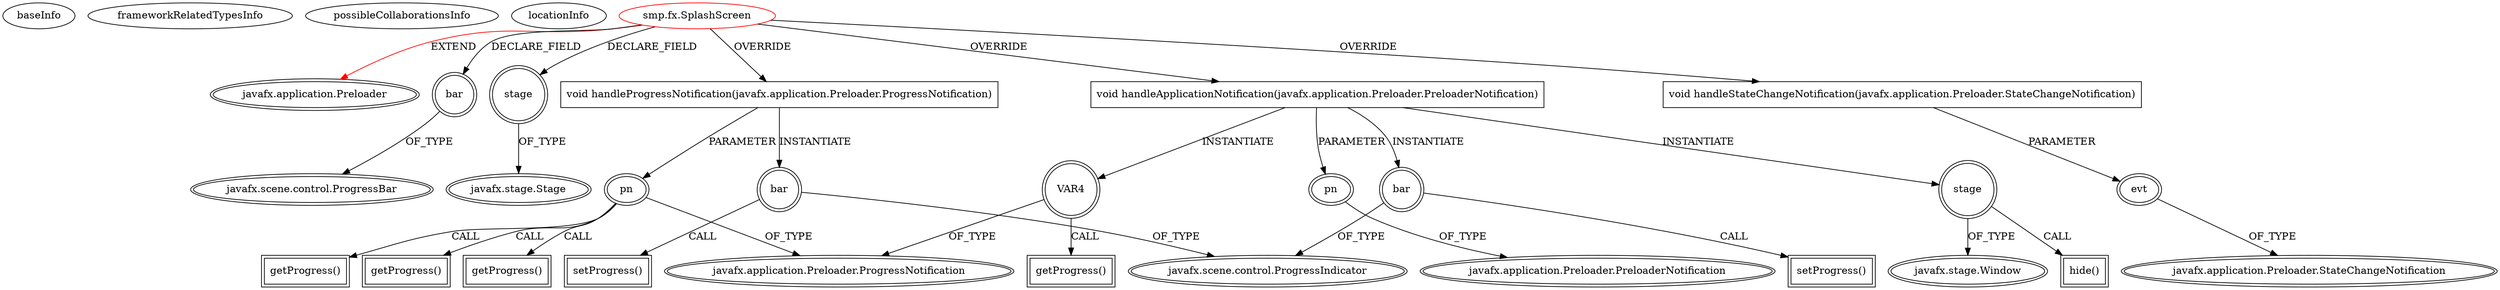 digraph {
baseInfo[graphId=293,category="extension_graph",isAnonymous=false,possibleRelation=false]
frameworkRelatedTypesInfo[0="javafx.application.Preloader"]
possibleCollaborationsInfo[]
locationInfo[projectName="DC37-Super-Mario-Paint",filePath="/DC37-Super-Mario-Paint/Super-Mario-Paint-master/src/smp/fx/SplashScreen.java",contextSignature="SplashScreen",graphId="293"]
0[label="smp.fx.SplashScreen",vertexType="ROOT_CLIENT_CLASS_DECLARATION",isFrameworkType=false,color=red]
1[label="javafx.application.Preloader",vertexType="FRAMEWORK_CLASS_TYPE",isFrameworkType=true,peripheries=2]
2[label="bar",vertexType="FIELD_DECLARATION",isFrameworkType=true,peripheries=2,shape=circle]
3[label="javafx.scene.control.ProgressBar",vertexType="FRAMEWORK_CLASS_TYPE",isFrameworkType=true,peripheries=2]
4[label="stage",vertexType="FIELD_DECLARATION",isFrameworkType=true,peripheries=2,shape=circle]
5[label="javafx.stage.Stage",vertexType="FRAMEWORK_CLASS_TYPE",isFrameworkType=true,peripheries=2]
6[label="void handleProgressNotification(javafx.application.Preloader.ProgressNotification)",vertexType="OVERRIDING_METHOD_DECLARATION",isFrameworkType=false,shape=box]
7[label="pn",vertexType="PARAMETER_DECLARATION",isFrameworkType=true,peripheries=2]
8[label="javafx.application.Preloader.ProgressNotification",vertexType="FRAMEWORK_CLASS_TYPE",isFrameworkType=true,peripheries=2]
10[label="getProgress()",vertexType="INSIDE_CALL",isFrameworkType=true,peripheries=2,shape=box]
11[label="bar",vertexType="VARIABLE_EXPRESION",isFrameworkType=true,peripheries=2,shape=circle]
13[label="javafx.scene.control.ProgressIndicator",vertexType="FRAMEWORK_CLASS_TYPE",isFrameworkType=true,peripheries=2]
12[label="setProgress()",vertexType="INSIDE_CALL",isFrameworkType=true,peripheries=2,shape=box]
15[label="getProgress()",vertexType="INSIDE_CALL",isFrameworkType=true,peripheries=2,shape=box]
17[label="getProgress()",vertexType="INSIDE_CALL",isFrameworkType=true,peripheries=2,shape=box]
18[label="void handleStateChangeNotification(javafx.application.Preloader.StateChangeNotification)",vertexType="OVERRIDING_METHOD_DECLARATION",isFrameworkType=false,shape=box]
19[label="evt",vertexType="PARAMETER_DECLARATION",isFrameworkType=true,peripheries=2]
20[label="javafx.application.Preloader.StateChangeNotification",vertexType="FRAMEWORK_CLASS_TYPE",isFrameworkType=true,peripheries=2]
21[label="void handleApplicationNotification(javafx.application.Preloader.PreloaderNotification)",vertexType="OVERRIDING_METHOD_DECLARATION",isFrameworkType=false,shape=box]
22[label="pn",vertexType="PARAMETER_DECLARATION",isFrameworkType=true,peripheries=2]
23[label="javafx.application.Preloader.PreloaderNotification",vertexType="FRAMEWORK_INTERFACE_TYPE",isFrameworkType=true,peripheries=2]
24[label="VAR4",vertexType="VARIABLE_EXPRESION",isFrameworkType=true,peripheries=2,shape=circle]
25[label="getProgress()",vertexType="INSIDE_CALL",isFrameworkType=true,peripheries=2,shape=box]
27[label="bar",vertexType="VARIABLE_EXPRESION",isFrameworkType=true,peripheries=2,shape=circle]
28[label="setProgress()",vertexType="INSIDE_CALL",isFrameworkType=true,peripheries=2,shape=box]
30[label="stage",vertexType="VARIABLE_EXPRESION",isFrameworkType=true,peripheries=2,shape=circle]
32[label="javafx.stage.Window",vertexType="FRAMEWORK_CLASS_TYPE",isFrameworkType=true,peripheries=2]
31[label="hide()",vertexType="INSIDE_CALL",isFrameworkType=true,peripheries=2,shape=box]
0->1[label="EXTEND",color=red]
0->2[label="DECLARE_FIELD"]
2->3[label="OF_TYPE"]
0->4[label="DECLARE_FIELD"]
4->5[label="OF_TYPE"]
0->6[label="OVERRIDE"]
7->8[label="OF_TYPE"]
6->7[label="PARAMETER"]
7->10[label="CALL"]
6->11[label="INSTANTIATE"]
11->13[label="OF_TYPE"]
11->12[label="CALL"]
7->15[label="CALL"]
7->17[label="CALL"]
0->18[label="OVERRIDE"]
19->20[label="OF_TYPE"]
18->19[label="PARAMETER"]
0->21[label="OVERRIDE"]
22->23[label="OF_TYPE"]
21->22[label="PARAMETER"]
21->24[label="INSTANTIATE"]
24->8[label="OF_TYPE"]
24->25[label="CALL"]
21->27[label="INSTANTIATE"]
27->13[label="OF_TYPE"]
27->28[label="CALL"]
21->30[label="INSTANTIATE"]
30->32[label="OF_TYPE"]
30->31[label="CALL"]
}
